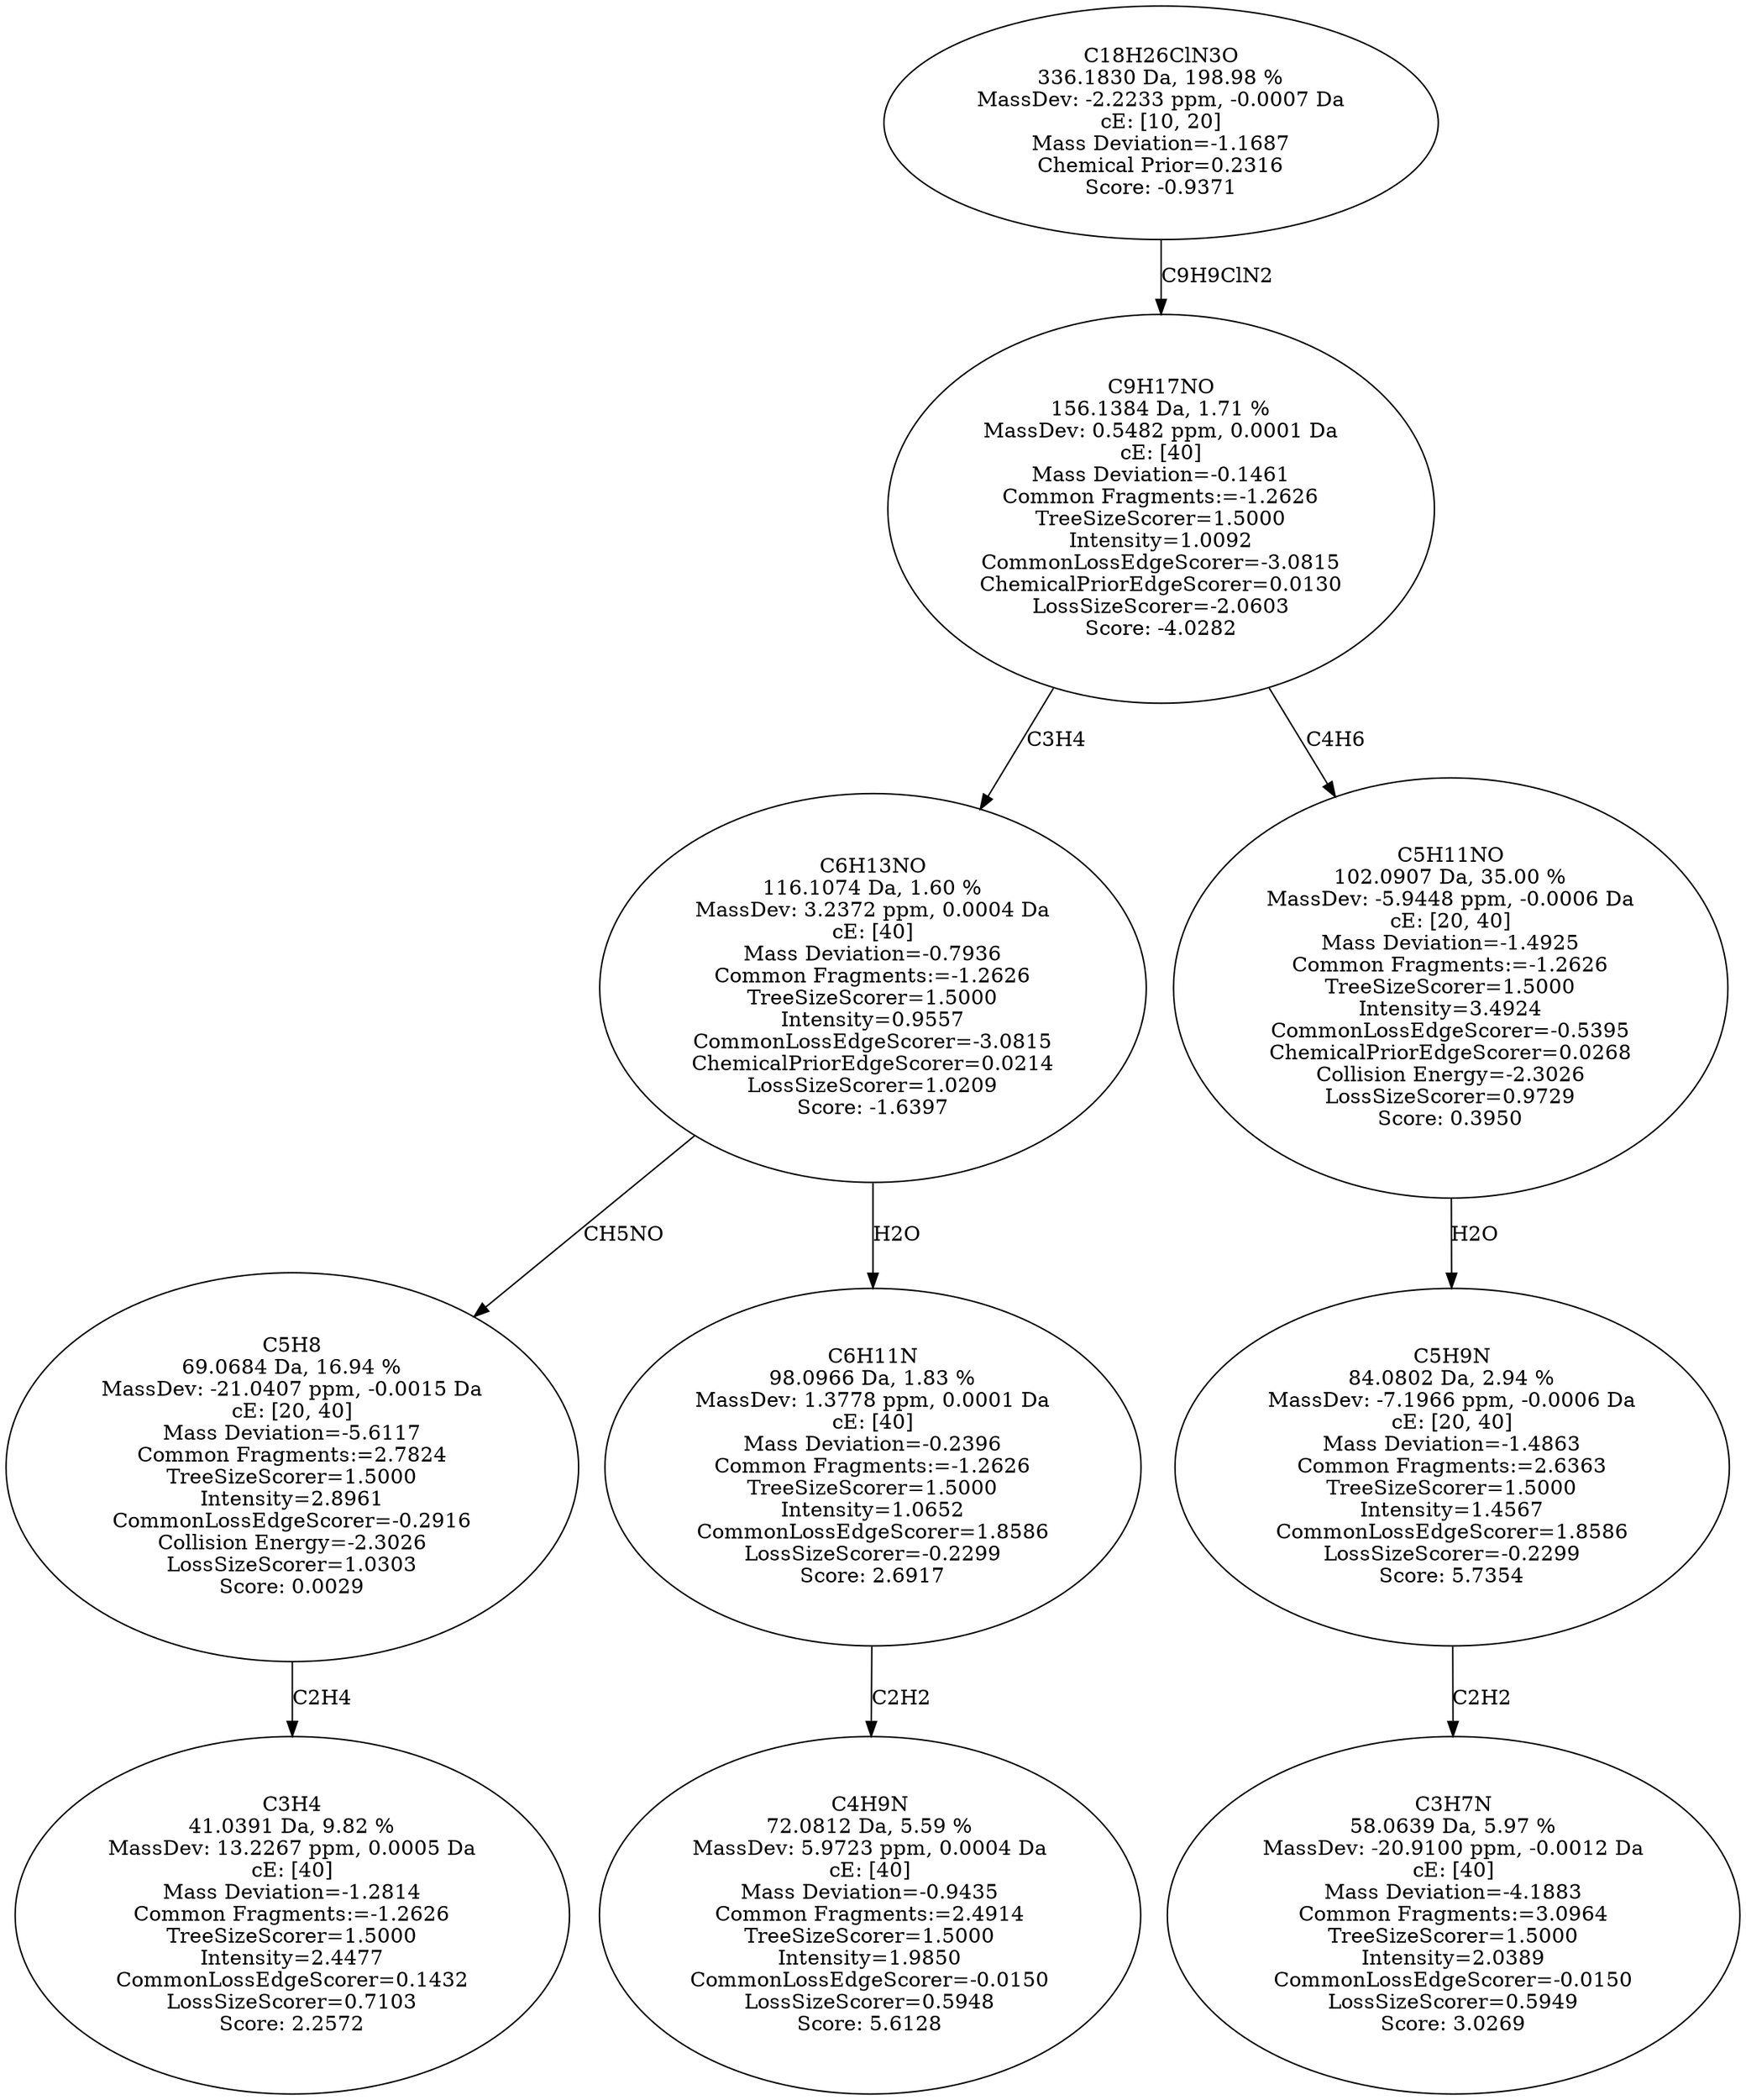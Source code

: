 strict digraph {
v1 [label="C3H4\n41.0391 Da, 9.82 %\nMassDev: 13.2267 ppm, 0.0005 Da\ncE: [40]\nMass Deviation=-1.2814\nCommon Fragments:=-1.2626\nTreeSizeScorer=1.5000\nIntensity=2.4477\nCommonLossEdgeScorer=0.1432\nLossSizeScorer=0.7103\nScore: 2.2572"];
v2 [label="C5H8\n69.0684 Da, 16.94 %\nMassDev: -21.0407 ppm, -0.0015 Da\ncE: [20, 40]\nMass Deviation=-5.6117\nCommon Fragments:=2.7824\nTreeSizeScorer=1.5000\nIntensity=2.8961\nCommonLossEdgeScorer=-0.2916\nCollision Energy=-2.3026\nLossSizeScorer=1.0303\nScore: 0.0029"];
v3 [label="C4H9N\n72.0812 Da, 5.59 %\nMassDev: 5.9723 ppm, 0.0004 Da\ncE: [40]\nMass Deviation=-0.9435\nCommon Fragments:=2.4914\nTreeSizeScorer=1.5000\nIntensity=1.9850\nCommonLossEdgeScorer=-0.0150\nLossSizeScorer=0.5948\nScore: 5.6128"];
v4 [label="C6H11N\n98.0966 Da, 1.83 %\nMassDev: 1.3778 ppm, 0.0001 Da\ncE: [40]\nMass Deviation=-0.2396\nCommon Fragments:=-1.2626\nTreeSizeScorer=1.5000\nIntensity=1.0652\nCommonLossEdgeScorer=1.8586\nLossSizeScorer=-0.2299\nScore: 2.6917"];
v5 [label="C6H13NO\n116.1074 Da, 1.60 %\nMassDev: 3.2372 ppm, 0.0004 Da\ncE: [40]\nMass Deviation=-0.7936\nCommon Fragments:=-1.2626\nTreeSizeScorer=1.5000\nIntensity=0.9557\nCommonLossEdgeScorer=-3.0815\nChemicalPriorEdgeScorer=0.0214\nLossSizeScorer=1.0209\nScore: -1.6397"];
v6 [label="C3H7N\n58.0639 Da, 5.97 %\nMassDev: -20.9100 ppm, -0.0012 Da\ncE: [40]\nMass Deviation=-4.1883\nCommon Fragments:=3.0964\nTreeSizeScorer=1.5000\nIntensity=2.0389\nCommonLossEdgeScorer=-0.0150\nLossSizeScorer=0.5949\nScore: 3.0269"];
v7 [label="C5H9N\n84.0802 Da, 2.94 %\nMassDev: -7.1966 ppm, -0.0006 Da\ncE: [20, 40]\nMass Deviation=-1.4863\nCommon Fragments:=2.6363\nTreeSizeScorer=1.5000\nIntensity=1.4567\nCommonLossEdgeScorer=1.8586\nLossSizeScorer=-0.2299\nScore: 5.7354"];
v8 [label="C5H11NO\n102.0907 Da, 35.00 %\nMassDev: -5.9448 ppm, -0.0006 Da\ncE: [20, 40]\nMass Deviation=-1.4925\nCommon Fragments:=-1.2626\nTreeSizeScorer=1.5000\nIntensity=3.4924\nCommonLossEdgeScorer=-0.5395\nChemicalPriorEdgeScorer=0.0268\nCollision Energy=-2.3026\nLossSizeScorer=0.9729\nScore: 0.3950"];
v9 [label="C9H17NO\n156.1384 Da, 1.71 %\nMassDev: 0.5482 ppm, 0.0001 Da\ncE: [40]\nMass Deviation=-0.1461\nCommon Fragments:=-1.2626\nTreeSizeScorer=1.5000\nIntensity=1.0092\nCommonLossEdgeScorer=-3.0815\nChemicalPriorEdgeScorer=0.0130\nLossSizeScorer=-2.0603\nScore: -4.0282"];
v10 [label="C18H26ClN3O\n336.1830 Da, 198.98 %\nMassDev: -2.2233 ppm, -0.0007 Da\ncE: [10, 20]\nMass Deviation=-1.1687\nChemical Prior=0.2316\nScore: -0.9371"];
v2 -> v1 [label="C2H4"];
v5 -> v2 [label="CH5NO"];
v4 -> v3 [label="C2H2"];
v5 -> v4 [label="H2O"];
v9 -> v5 [label="C3H4"];
v7 -> v6 [label="C2H2"];
v8 -> v7 [label="H2O"];
v9 -> v8 [label="C4H6"];
v10 -> v9 [label="C9H9ClN2"];
}